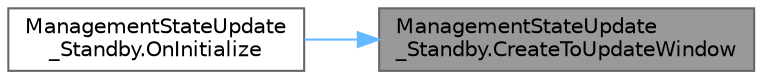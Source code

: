 digraph "ManagementStateUpdate_Standby.CreateToUpdateWindow"
{
 // LATEX_PDF_SIZE
  bgcolor="transparent";
  edge [fontname=Helvetica,fontsize=10,labelfontname=Helvetica,labelfontsize=10];
  node [fontname=Helvetica,fontsize=10,shape=box,height=0.2,width=0.4];
  rankdir="RL";
  Node1 [id="Node000001",label="ManagementStateUpdate\l_Standby.CreateToUpdateWindow",height=0.2,width=0.4,color="gray40", fillcolor="grey60", style="filled", fontcolor="black",tooltip=" "];
  Node1 -> Node2 [id="edge1_Node000001_Node000002",dir="back",color="steelblue1",style="solid",tooltip=" "];
  Node2 [id="Node000002",label="ManagementStateUpdate\l_Standby.OnInitialize",height=0.2,width=0.4,color="grey40", fillcolor="white", style="filled",URL="$class_management_state_update___standby.html#a8fc199e03011ff5b6a8a59e65d36bd17",tooltip="初期処理"];
}
